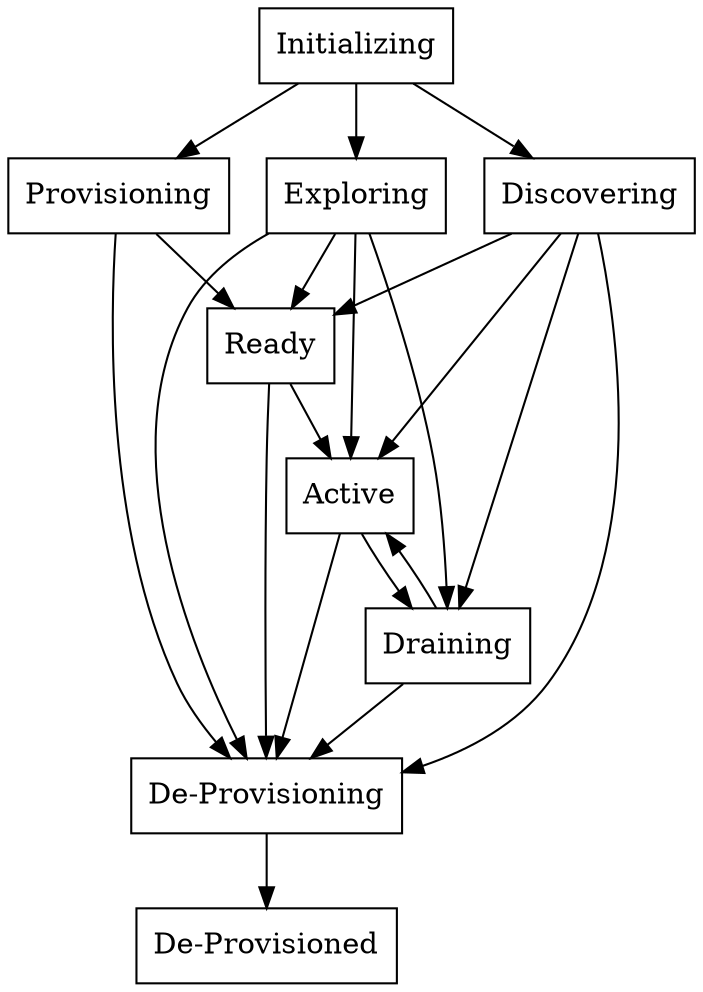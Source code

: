digraph node_controller_state_machine {
    initializing [label="Initializing", shape=box]
    provisioning [label="Provisioning", shape=box]
    exploring [label="Exploring", shape=box]
    discovering [label="Discovering", shape=box]
    ready [label="Ready", shape=box]
    active [label="Active", shape=box]
    draining [label="Draining", shape=box]
    deprovisioning [label="De-Provisioning", shape=box]
    deprovisioned [label="De-Provisioned", shape=box]

    initializing -> provisioning
    initializing -> discovering
    initializing -> exploring

    provisioning -> ready
    provisioning -> deprovisioning

    exploring -> ready
    exploring -> active
    exploring -> draining
    exploring -> deprovisioning

    discovering -> ready
    discovering -> active
    discovering -> draining
    discovering -> deprovisioning

    ready -> active
    ready -> deprovisioning

    active -> draining
    active -> deprovisioning

    draining -> active
    draining -> deprovisioning

    deprovisioning -> deprovisioned
}
